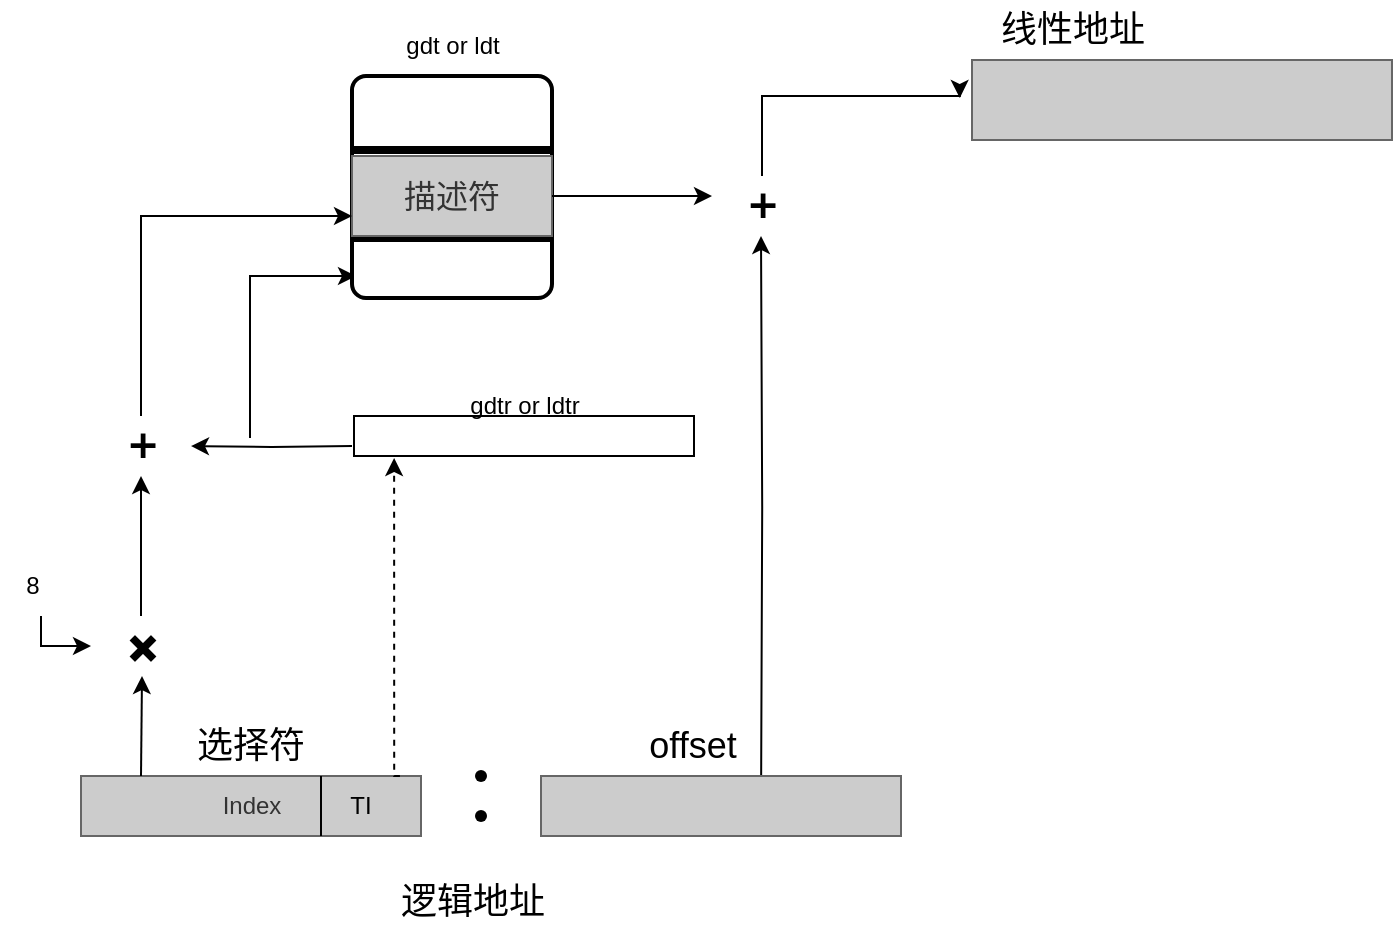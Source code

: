 <mxfile version="21.5.2" type="github">
  <diagram name="第 1 页" id="729rNtoi043l7EHLy3l-">
    <mxGraphModel dx="954" dy="647" grid="0" gridSize="10" guides="1" tooltips="1" connect="1" arrows="1" fold="1" page="1" pageScale="1" pageWidth="827" pageHeight="1169" math="0" shadow="0">
      <root>
        <mxCell id="0" />
        <mxCell id="1" parent="0" />
        <mxCell id="UO6ETlCiJqvRuB71cCrn-31" value="" style="edgeStyle=orthogonalEdgeStyle;rounded=0;orthogonalLoop=1;jettySize=auto;html=1;entryX=0.02;entryY=0.892;entryDx=0;entryDy=0;entryPerimeter=0;" edge="1" parent="1" target="UO6ETlCiJqvRuB71cCrn-1">
          <mxGeometry relative="1" as="geometry">
            <mxPoint x="149" y="261" as="sourcePoint" />
            <mxPoint x="190" y="180" as="targetPoint" />
            <Array as="points">
              <mxPoint x="149" y="180" />
            </Array>
          </mxGeometry>
        </mxCell>
        <mxCell id="UO6ETlCiJqvRuB71cCrn-1" value="" style="rounded=1;whiteSpace=wrap;html=1;absoluteArcSize=1;arcSize=14;strokeWidth=2;fontSize=16;movable=1;resizable=1;rotatable=1;deletable=1;editable=1;locked=0;connectable=1;" vertex="1" parent="1">
          <mxGeometry x="200" y="80" width="100" height="111" as="geometry" />
        </mxCell>
        <mxCell id="UO6ETlCiJqvRuB71cCrn-2" value="" style="line;strokeWidth=4;html=1;perimeter=backbonePerimeter;points=[];outlineConnect=0;fontSize=16;" vertex="1" parent="1">
          <mxGeometry x="200" y="112" width="99" height="10" as="geometry" />
        </mxCell>
        <mxCell id="UO6ETlCiJqvRuB71cCrn-3" value="" style="line;strokeWidth=4;html=1;perimeter=backbonePerimeter;points=[];outlineConnect=0;fontSize=16;" vertex="1" parent="1">
          <mxGeometry x="201" y="156" width="99" height="10" as="geometry" />
        </mxCell>
        <mxCell id="UO6ETlCiJqvRuB71cCrn-4" value="描述符" style="text;strokeColor=#666666;fillColor=#CCCCCC;html=1;align=center;verticalAlign=middle;whiteSpace=wrap;rounded=0;fontSize=16;fontColor=#333333;" vertex="1" parent="1">
          <mxGeometry x="200" y="120" width="100" height="40" as="geometry" />
        </mxCell>
        <mxCell id="UO6ETlCiJqvRuB71cCrn-5" value="" style="whiteSpace=wrap;html=1;fillColor=#CCCCCC;fontColor=#333333;strokeColor=#666666;" vertex="1" parent="1">
          <mxGeometry x="510" y="72" width="210" height="40" as="geometry" />
        </mxCell>
        <mxCell id="UO6ETlCiJqvRuB71cCrn-6" value="&lt;font style=&quot;font-size: 18px;&quot;&gt;线性地址&lt;/font&gt;" style="text;html=1;align=center;verticalAlign=middle;resizable=0;points=[];autosize=1;strokeColor=none;fillColor=none;" vertex="1" parent="1">
          <mxGeometry x="510" y="42" width="100" height="30" as="geometry" />
        </mxCell>
        <mxCell id="UO6ETlCiJqvRuB71cCrn-27" value="" style="edgeStyle=orthogonalEdgeStyle;rounded=0;orthogonalLoop=1;jettySize=auto;html=1;" edge="1" parent="1" target="UO6ETlCiJqvRuB71cCrn-25">
          <mxGeometry relative="1" as="geometry">
            <mxPoint x="200" y="265" as="sourcePoint" />
          </mxGeometry>
        </mxCell>
        <mxCell id="UO6ETlCiJqvRuB71cCrn-7" value="" style="whiteSpace=wrap;html=1;" vertex="1" parent="1">
          <mxGeometry x="201" y="250" width="170" height="20" as="geometry" />
        </mxCell>
        <mxCell id="UO6ETlCiJqvRuB71cCrn-8" value="gdtr or ldtr" style="text;html=1;align=center;verticalAlign=middle;resizable=0;points=[];autosize=1;strokeColor=none;fillColor=none;" vertex="1" parent="1">
          <mxGeometry x="246" y="230" width="80" height="30" as="geometry" />
        </mxCell>
        <mxCell id="UO6ETlCiJqvRuB71cCrn-9" value="gdt or ldt" style="text;html=1;align=center;verticalAlign=middle;resizable=0;points=[];autosize=1;strokeColor=none;fillColor=none;" vertex="1" parent="1">
          <mxGeometry x="214.5" y="50" width="70" height="30" as="geometry" />
        </mxCell>
        <mxCell id="UO6ETlCiJqvRuB71cCrn-10" value="Index" style="whiteSpace=wrap;html=1;fillColor=#CCCCCC;fontColor=#333333;strokeColor=#666666;" vertex="1" parent="1">
          <mxGeometry x="64.5" y="430" width="170" height="30" as="geometry" />
        </mxCell>
        <mxCell id="UO6ETlCiJqvRuB71cCrn-13" value="" style="endArrow=none;html=1;rounded=0;" edge="1" parent="1">
          <mxGeometry width="50" height="50" relative="1" as="geometry">
            <mxPoint x="184.5" y="460" as="sourcePoint" />
            <mxPoint x="184.5" y="430" as="targetPoint" />
            <Array as="points">
              <mxPoint x="184.5" y="460" />
            </Array>
          </mxGeometry>
        </mxCell>
        <mxCell id="UO6ETlCiJqvRuB71cCrn-14" value="TI" style="text;html=1;align=center;verticalAlign=middle;resizable=0;points=[];autosize=1;strokeColor=none;fillColor=none;" vertex="1" parent="1">
          <mxGeometry x="189" y="430" width="30" height="30" as="geometry" />
        </mxCell>
        <mxCell id="UO6ETlCiJqvRuB71cCrn-32" value="" style="edgeStyle=orthogonalEdgeStyle;rounded=0;orthogonalLoop=1;jettySize=auto;html=1;exitX=0.938;exitY=0;exitDx=0;exitDy=0;exitPerimeter=0;entryX=0.118;entryY=1.05;entryDx=0;entryDy=0;entryPerimeter=0;dashed=1;" edge="1" parent="1" source="UO6ETlCiJqvRuB71cCrn-10" target="UO6ETlCiJqvRuB71cCrn-7">
          <mxGeometry relative="1" as="geometry">
            <mxPoint x="220" y="420" as="sourcePoint" />
            <mxPoint x="220" y="280" as="targetPoint" />
            <Array as="points">
              <mxPoint x="221" y="430" />
            </Array>
          </mxGeometry>
        </mxCell>
        <mxCell id="UO6ETlCiJqvRuB71cCrn-15" value="&lt;font style=&quot;font-size: 18px;&quot;&gt;选择符&lt;/font&gt;" style="text;html=1;align=center;verticalAlign=middle;resizable=0;points=[];autosize=1;strokeColor=none;fillColor=none;" vertex="1" parent="1">
          <mxGeometry x="109" y="400" width="80" height="30" as="geometry" />
        </mxCell>
        <mxCell id="UO6ETlCiJqvRuB71cCrn-16" value="" style="shape=waypoint;sketch=0;fillStyle=solid;size=6;pointerEvents=1;points=[];fillColor=none;resizable=0;rotatable=0;perimeter=centerPerimeter;snapToPoint=1;" vertex="1" parent="1">
          <mxGeometry x="254.5" y="420" width="20" height="20" as="geometry" />
        </mxCell>
        <mxCell id="UO6ETlCiJqvRuB71cCrn-17" value="" style="shape=waypoint;sketch=0;fillStyle=solid;size=6;pointerEvents=1;points=[];fillColor=none;resizable=0;rotatable=0;perimeter=centerPerimeter;snapToPoint=1;" vertex="1" parent="1">
          <mxGeometry x="254.5" y="440" width="20" height="20" as="geometry" />
        </mxCell>
        <mxCell id="UO6ETlCiJqvRuB71cCrn-33" value="" style="edgeStyle=orthogonalEdgeStyle;rounded=0;orthogonalLoop=1;jettySize=auto;html=1;exitX=0.631;exitY=0;exitDx=0;exitDy=0;exitPerimeter=0;" edge="1" parent="1">
          <mxGeometry relative="1" as="geometry">
            <mxPoint x="404.5" y="160" as="targetPoint" />
            <mxPoint x="404.58" y="430" as="sourcePoint" />
          </mxGeometry>
        </mxCell>
        <mxCell id="UO6ETlCiJqvRuB71cCrn-18" value="" style="whiteSpace=wrap;html=1;fillColor=#CCCCCC;fontColor=#333333;strokeColor=#666666;" vertex="1" parent="1">
          <mxGeometry x="294.5" y="430" width="180" height="30" as="geometry" />
        </mxCell>
        <mxCell id="UO6ETlCiJqvRuB71cCrn-19" value="&lt;font style=&quot;font-size: 18px;&quot;&gt;offset&lt;/font&gt;" style="text;html=1;align=center;verticalAlign=middle;resizable=0;points=[];autosize=1;strokeColor=none;fillColor=none;" vertex="1" parent="1">
          <mxGeometry x="334.5" y="400" width="70" height="30" as="geometry" />
        </mxCell>
        <mxCell id="UO6ETlCiJqvRuB71cCrn-20" value="" style="edgeStyle=none;orthogonalLoop=1;jettySize=auto;html=1;rounded=0;" edge="1" parent="1">
          <mxGeometry width="80" relative="1" as="geometry">
            <mxPoint x="94.5" y="430" as="sourcePoint" />
            <mxPoint x="95" y="380" as="targetPoint" />
            <Array as="points" />
          </mxGeometry>
        </mxCell>
        <mxCell id="UO6ETlCiJqvRuB71cCrn-21" value="&lt;font style=&quot;font-size: 18px;&quot;&gt;✖️&lt;/font&gt;" style="text;html=1;align=center;verticalAlign=middle;resizable=0;points=[];autosize=1;strokeColor=none;fillColor=none;" vertex="1" parent="1">
          <mxGeometry x="69.5" y="350" width="50" height="30" as="geometry" />
        </mxCell>
        <mxCell id="UO6ETlCiJqvRuB71cCrn-24" value="" style="edgeStyle=orthogonalEdgeStyle;rounded=0;orthogonalLoop=1;jettySize=auto;html=1;" edge="1" parent="1" source="UO6ETlCiJqvRuB71cCrn-23" target="UO6ETlCiJqvRuB71cCrn-21">
          <mxGeometry relative="1" as="geometry">
            <Array as="points">
              <mxPoint x="44.5" y="365" />
            </Array>
          </mxGeometry>
        </mxCell>
        <mxCell id="UO6ETlCiJqvRuB71cCrn-23" value="8" style="text;html=1;align=center;verticalAlign=middle;resizable=0;points=[];autosize=1;strokeColor=none;fillColor=none;" vertex="1" parent="1">
          <mxGeometry x="24.5" y="320" width="30" height="30" as="geometry" />
        </mxCell>
        <mxCell id="UO6ETlCiJqvRuB71cCrn-26" value="" style="edgeStyle=orthogonalEdgeStyle;rounded=0;orthogonalLoop=1;jettySize=auto;html=1;" edge="1" parent="1" source="UO6ETlCiJqvRuB71cCrn-21" target="UO6ETlCiJqvRuB71cCrn-25">
          <mxGeometry relative="1" as="geometry" />
        </mxCell>
        <mxCell id="UO6ETlCiJqvRuB71cCrn-28" value="" style="edgeStyle=orthogonalEdgeStyle;rounded=0;orthogonalLoop=1;jettySize=auto;html=1;entryX=0;entryY=0.75;entryDx=0;entryDy=0;" edge="1" parent="1" source="UO6ETlCiJqvRuB71cCrn-25" target="UO6ETlCiJqvRuB71cCrn-4">
          <mxGeometry relative="1" as="geometry">
            <mxPoint x="170" y="140" as="targetPoint" />
            <Array as="points">
              <mxPoint x="95" y="150" />
            </Array>
          </mxGeometry>
        </mxCell>
        <mxCell id="UO6ETlCiJqvRuB71cCrn-25" value="&lt;font style=&quot;font-size: 18px;&quot;&gt;➕&lt;/font&gt;" style="text;html=1;align=center;verticalAlign=middle;resizable=0;points=[];autosize=1;strokeColor=none;fillColor=none;" vertex="1" parent="1">
          <mxGeometry x="69.5" y="250" width="50" height="30" as="geometry" />
        </mxCell>
        <mxCell id="UO6ETlCiJqvRuB71cCrn-36" value="" style="edgeStyle=orthogonalEdgeStyle;rounded=0;orthogonalLoop=1;jettySize=auto;html=1;" edge="1" parent="1" source="UO6ETlCiJqvRuB71cCrn-4" target="UO6ETlCiJqvRuB71cCrn-34">
          <mxGeometry relative="1" as="geometry">
            <Array as="points">
              <mxPoint x="360" y="140" />
              <mxPoint x="360" y="140" />
            </Array>
          </mxGeometry>
        </mxCell>
        <mxCell id="UO6ETlCiJqvRuB71cCrn-37" value="" style="edgeStyle=orthogonalEdgeStyle;rounded=0;orthogonalLoop=1;jettySize=auto;html=1;entryX=-0.029;entryY=0.475;entryDx=0;entryDy=0;entryPerimeter=0;" edge="1" parent="1" source="UO6ETlCiJqvRuB71cCrn-34" target="UO6ETlCiJqvRuB71cCrn-5">
          <mxGeometry relative="1" as="geometry">
            <mxPoint x="490" y="90" as="targetPoint" />
            <Array as="points">
              <mxPoint x="405" y="90" />
            </Array>
          </mxGeometry>
        </mxCell>
        <mxCell id="UO6ETlCiJqvRuB71cCrn-34" value="&lt;font style=&quot;font-size: 18px;&quot;&gt;➕&lt;/font&gt;" style="text;html=1;align=center;verticalAlign=middle;resizable=0;points=[];autosize=1;strokeColor=none;fillColor=none;" vertex="1" parent="1">
          <mxGeometry x="380" y="130" width="50" height="30" as="geometry" />
        </mxCell>
        <mxCell id="UO6ETlCiJqvRuB71cCrn-138" value="未命名图层" parent="0" />
        <mxCell id="UO6ETlCiJqvRuB71cCrn-139" value="&lt;font size=&quot;4&quot;&gt;逻辑地址&lt;/font&gt;" style="text;html=1;align=center;verticalAlign=middle;resizable=0;points=[];autosize=1;strokeColor=none;fillColor=none;" vertex="1" parent="UO6ETlCiJqvRuB71cCrn-138">
          <mxGeometry x="210" y="478" width="100" height="30" as="geometry" />
        </mxCell>
      </root>
    </mxGraphModel>
  </diagram>
</mxfile>
